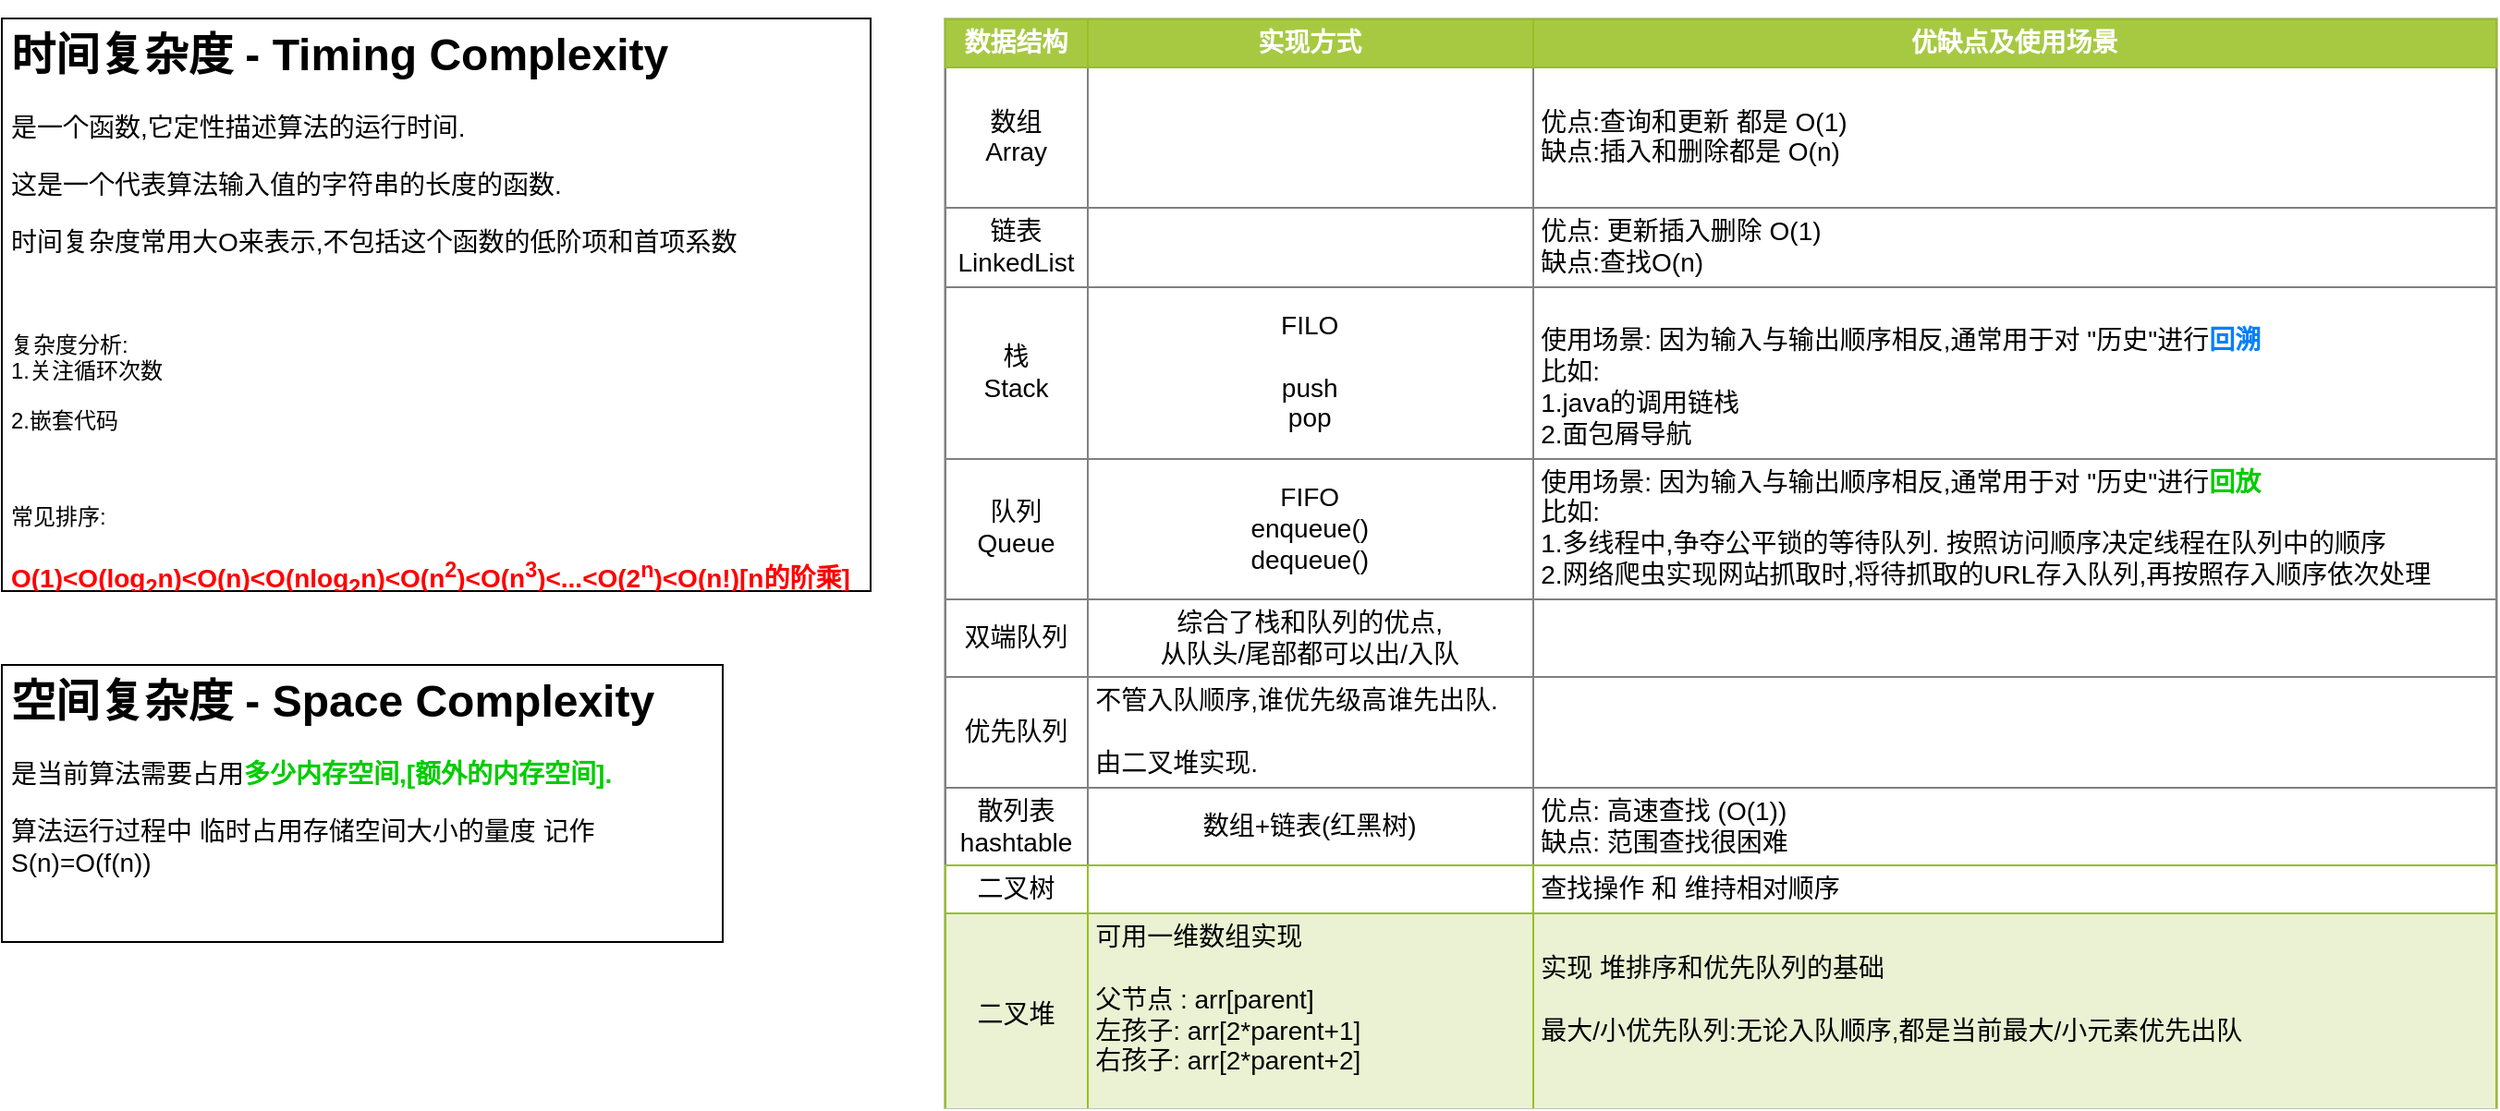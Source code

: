 <mxfile version="13.9.9" type="device" pages="2"><diagram id="wvzswRn2SIz-Foj3fumH" name="核心概念"><mxGraphModel dx="946" dy="680" grid="1" gridSize="10" guides="1" tooltips="1" connect="1" arrows="1" fold="1" page="1" pageScale="1" pageWidth="1920" pageHeight="1200" math="0" shadow="0"><root><mxCell id="0"/><mxCell id="1" parent="0"/><mxCell id="ReKXoPLd3d1DMmAnOU9S-1" value="&lt;h1&gt;时间复杂度 - Timing Complexity&lt;/h1&gt;&lt;p style=&quot;font-size: 14px&quot;&gt;&lt;font style=&quot;font-size: 14px&quot;&gt;是一个函数,它定性描述算法的运行时间.&amp;nbsp;&lt;/font&gt;&lt;/p&gt;&lt;p style=&quot;font-size: 14px&quot;&gt;&lt;font style=&quot;font-size: 14px&quot;&gt;这是一个代表算法输入值的字符串的长度的函数.&amp;nbsp;&lt;/font&gt;&lt;/p&gt;&lt;p style=&quot;font-size: 14px&quot;&gt;&lt;font style=&quot;font-size: 14px&quot;&gt;时间复杂度常用大O来表示,不包括这个函数的低阶项和首项系数&lt;/font&gt;&lt;/p&gt;&lt;p&gt;&lt;br&gt;&lt;/p&gt;&lt;p&gt;复杂度分析:&lt;br class=&quot;Apple-interchange-newline&quot;&gt;1.关注循环次数&lt;/p&gt;&lt;p&gt;2.嵌套代码&lt;/p&gt;&lt;p&gt;&lt;br&gt;&lt;/p&gt;&lt;p&gt;常见排序:&lt;br&gt;&lt;/p&gt;&lt;p style=&quot;font-size: 14px&quot;&gt;&lt;b&gt;&lt;font color=&quot;#ff0000&quot;&gt;O(1)&amp;lt;O(log&lt;sub&gt;2&lt;/sub&gt;n)&amp;lt;O(n)&amp;lt;O(nlog&lt;sub&gt;2&lt;/sub&gt;n)&amp;lt;O(n&lt;sup&gt;2&lt;/sup&gt;)&amp;lt;O(n&lt;sup&gt;3&lt;/sup&gt;)&amp;lt;...&amp;lt;O(2&lt;sup&gt;n&lt;/sup&gt;)&amp;lt;O(n!)[n的阶乘]&lt;/font&gt;&lt;/b&gt;&lt;/p&gt;" style="text;html=1;spacing=5;spacingTop=-20;whiteSpace=wrap;overflow=hidden;rounded=0;fillColor=#ffffff;strokeColor=#000000;" parent="1" vertex="1"><mxGeometry x="10" y="10" width="470" height="310" as="geometry"/></mxCell><mxCell id="ReKXoPLd3d1DMmAnOU9S-4" value="&lt;h1&gt;空间复杂度 - Space Complexity&lt;/h1&gt;&lt;p style=&quot;font-size: 14px&quot;&gt;&lt;font style=&quot;font-size: 14px&quot;&gt;是当前算法需要占用&lt;b&gt;&lt;font color=&quot;#00cc00&quot; style=&quot;font-size: 14px&quot;&gt;多少内存空间,[额外的内存空间].&lt;/font&gt;&lt;/b&gt;&lt;/font&gt;&lt;/p&gt;&lt;p style=&quot;font-size: 14px&quot;&gt;&lt;font style=&quot;font-size: 14px&quot;&gt;算法运行过程中 临时占用存储空间大小的量度 记作 S(n)=O(f(n))&lt;/font&gt;&lt;/p&gt;" style="text;html=1;spacing=5;spacingTop=-20;whiteSpace=wrap;overflow=hidden;rounded=0;fillColor=#ffffff;strokeColor=#000000;" parent="1" vertex="1"><mxGeometry x="10" y="360" width="390" height="150" as="geometry"/></mxCell><mxCell id="kyLtOtEBrufPXqScwkJJ-1" value="&lt;table border=&quot;1&quot; width=&quot;100%&quot; cellpadding=&quot;4&quot; style=&quot;width: 100% ; height: 100% ; border-collapse: collapse ; font-size: 14px&quot;&gt;&lt;tbody&gt;&lt;tr style=&quot;background-color: #a7c942 ; color: #ffffff ; border: 1px solid #98bf21&quot;&gt;&lt;th&gt;&lt;font style=&quot;font-size: 14px&quot;&gt;数据结构&lt;/font&gt;&lt;/th&gt;&lt;th&gt;&lt;font style=&quot;font-size: 14px&quot;&gt;实现方式&lt;/font&gt;&lt;/th&gt;&lt;th&gt;&lt;font style=&quot;font-size: 14px&quot;&gt;优缺点及使用场景&lt;/font&gt;&lt;/th&gt;&lt;/tr&gt;&lt;tr&gt;&lt;td&gt;数组&lt;br&gt;Array&lt;/td&gt;&lt;td&gt;&lt;br&gt;&lt;/td&gt;&lt;td&gt;&lt;br&gt;&lt;div style=&quot;text-align: justify&quot;&gt;&lt;span&gt;优点:查询和更新 都是 O(1)&lt;/span&gt;&lt;/div&gt;&lt;div style=&quot;text-align: justify&quot;&gt;&lt;span&gt;缺点:插入和删除都是 O(n)&lt;/span&gt;&lt;/div&gt;&lt;div style=&quot;text-align: justify&quot;&gt;&lt;br&gt;&lt;/div&gt;&lt;/td&gt;&lt;/tr&gt;&lt;tr&gt;&lt;td&gt;链表&lt;br&gt;LinkedList&lt;/td&gt;&lt;td&gt;&lt;br&gt;&lt;/td&gt;&lt;td&gt;&lt;div style=&quot;text-align: justify&quot;&gt;&lt;span&gt;优点: 更新插入删除 O(1)&lt;/span&gt;&lt;/div&gt;&lt;div style=&quot;text-align: justify&quot;&gt;&lt;span&gt;缺点:查找O(n)&lt;/span&gt;&lt;/div&gt;&lt;/td&gt;&lt;/tr&gt;&lt;tr&gt;&lt;td&gt;栈&lt;br&gt;Stack&lt;/td&gt;&lt;td&gt;FILO&lt;br&gt;&lt;br&gt;push&lt;br&gt;pop&lt;/td&gt;&lt;td&gt;&lt;div style=&quot;text-align: justify&quot;&gt;&lt;span&gt;&lt;br&gt;&lt;/span&gt;&lt;/div&gt;&lt;div style=&quot;text-align: justify&quot;&gt;&lt;span&gt;使用场景: 因为输入与输出顺序相反,通常用于对 &quot;历史&quot;进行&lt;/span&gt;&lt;b&gt;&lt;font color=&quot;#007fff&quot;&gt;回溯&lt;/font&gt;&lt;/b&gt;&lt;/div&gt;&lt;div style=&quot;text-align: justify&quot;&gt;&lt;span&gt;比如:&amp;nbsp;&lt;/span&gt;&lt;br&gt;&lt;/div&gt;&lt;div style=&quot;text-align: justify&quot;&gt;&lt;span&gt;1.java的调用链栈&amp;nbsp; &amp;nbsp;&lt;/span&gt;&lt;/div&gt;&lt;div style=&quot;text-align: justify&quot;&gt;&lt;span&gt;2.面包屑导航&amp;nbsp;&lt;/span&gt;&lt;/div&gt;&lt;/td&gt;&lt;/tr&gt;&lt;tr&gt;&lt;td&gt;队列&lt;br&gt;Queue&lt;/td&gt;&lt;td&gt;FIFO&lt;br&gt;enqueue()&lt;br&gt;dequeue()&lt;/td&gt;&lt;td&gt;&lt;div style=&quot;text-align: justify&quot;&gt;&lt;span&gt;使用场景: 因为输入与输出顺序相反,通常用于对 &quot;历史&quot;进行&lt;/span&gt;&lt;b&gt;&lt;font color=&quot;#00cc00&quot;&gt;回放&lt;/font&gt;&lt;/b&gt;&lt;/div&gt;&lt;div style=&quot;text-align: justify&quot;&gt;&lt;span&gt;比如:&amp;nbsp;&amp;nbsp;&lt;/span&gt;&lt;br&gt;&lt;/div&gt;&lt;div style=&quot;text-align: justify&quot;&gt;&lt;span&gt;1.多线程中,争夺公平锁的等待队列. 按照访问顺序决定线程在队列中的顺序&amp;nbsp;&amp;nbsp;&lt;/span&gt;&lt;/div&gt;&lt;div style=&quot;text-align: justify&quot;&gt;&lt;span&gt;2.网络爬虫实现网站抓取时,将待抓取的URL存入队列,再按照存入顺序依次处理&lt;/span&gt;&lt;/div&gt;&lt;/td&gt;&lt;/tr&gt;&lt;tr&gt;&lt;td&gt;双端队列&lt;/td&gt;&lt;td&gt;综合了栈和队列的优点,&lt;br&gt;从队头/尾部都可以出/入队&lt;/td&gt;&lt;td&gt;&lt;br&gt;&lt;/td&gt;&lt;/tr&gt;&lt;tr&gt;&lt;td&gt;优先队列&lt;/td&gt;&lt;td&gt;&lt;div style=&quot;text-align: left&quot;&gt;&lt;span&gt;不管入队顺序,谁优先级高谁先出队.&lt;/span&gt;&lt;/div&gt;&lt;div style=&quot;text-align: left&quot;&gt;&lt;br&gt;&lt;/div&gt;&lt;div style=&quot;text-align: left&quot;&gt;&lt;span&gt;由二叉堆实现.&lt;/span&gt;&lt;/div&gt;&lt;/td&gt;&lt;td&gt;&lt;br&gt;&lt;/td&gt;&lt;/tr&gt;&lt;tr&gt;&lt;td&gt;散列表&lt;br&gt;hashtable&lt;/td&gt;&lt;td&gt;数组+链表(红黑树)&lt;/td&gt;&lt;td&gt;&lt;div style=&quot;text-align: justify&quot;&gt;&lt;span&gt;优点: 高速查找 (O(1))&lt;/span&gt;&lt;/div&gt;&lt;div style=&quot;text-align: justify&quot;&gt;&lt;span&gt;缺点: 范围查找很困难&lt;/span&gt;&lt;/div&gt;&lt;/td&gt;&lt;/tr&gt;&lt;tr style=&quot;border: 1px solid #98bf21&quot;&gt;&lt;td&gt;二叉树&lt;/td&gt;&lt;td&gt;&lt;br&gt;&lt;/td&gt;&lt;td style=&quot;text-align: justify&quot;&gt;查找操作 和 维持相对顺序&lt;/td&gt;&lt;/tr&gt;&lt;tr style=&quot;background-color: #eaf2d3 ; border: 1px solid #98bf21&quot;&gt;&lt;td&gt;&lt;font style=&quot;font-size: 14px&quot;&gt;二叉堆&lt;/font&gt;&lt;/td&gt;&lt;td&gt;&lt;div style=&quot;text-align: justify&quot;&gt;可用一维数组实现&lt;/div&gt;&lt;div style=&quot;text-align: justify&quot;&gt;&lt;br&gt;&lt;/div&gt;&lt;div style=&quot;text-align: justify&quot;&gt;父节点 : arr[parent]&lt;/div&gt;&lt;div style=&quot;text-align: justify&quot;&gt;左孩子: arr[2*parent+1]&lt;/div&gt;&lt;div style=&quot;text-align: justify&quot;&gt;右孩子: arr[2*parent+2]&lt;/div&gt;&lt;div style=&quot;text-align: left&quot;&gt;&lt;br&gt;&lt;/div&gt;&lt;/td&gt;&lt;td&gt;&lt;div style=&quot;text-align: justify&quot;&gt;实现 堆排序和优先队列的基础&lt;/div&gt;&lt;div style=&quot;text-align: justify&quot;&gt;&lt;br&gt;&lt;/div&gt;&lt;div style=&quot;text-align: justify&quot;&gt;最大/小优先队列:无论入队顺序,都是当前最大/小元素优先出队&lt;/div&gt;&lt;div style=&quot;text-align: justify&quot;&gt;&lt;br&gt;&lt;/div&gt;&lt;/td&gt;&lt;/tr&gt;&lt;/tbody&gt;&lt;/table&gt;" style="text;html=1;strokeColor=#c0c0c0;fillColor=#ffffff;overflow=fill;rounded=0;align=center;" vertex="1" parent="1"><mxGeometry x="520" y="10" width="840" height="590" as="geometry"/></mxCell></root></mxGraphModel></diagram><diagram id="YQgZ_kU5oGoDiJt4a5Kv" name="排序"><mxGraphModel dx="946" dy="680" grid="1" gridSize="10" guides="1" tooltips="1" connect="1" arrows="1" fold="1" page="1" pageScale="1" pageWidth="1920" pageHeight="1200" math="0" shadow="0"><root><mxCell id="gDoawnGZr6NY-v6h4OCK-0"/><mxCell id="gDoawnGZr6NY-v6h4OCK-1" parent="gDoawnGZr6NY-v6h4OCK-0"/><mxCell id="gDoawnGZr6NY-v6h4OCK-2" value="" style="shape=table;html=1;whiteSpace=wrap;startSize=0;container=1;collapsible=0;childLayout=tableLayout;strokeColor=#000000;fillColor=#ffffff;" parent="gDoawnGZr6NY-v6h4OCK-1" vertex="1"><mxGeometry x="10" y="70" width="859" height="775" as="geometry"/></mxCell><mxCell id="gDoawnGZr6NY-v6h4OCK-39" style="shape=partialRectangle;html=1;whiteSpace=wrap;collapsible=0;dropTarget=0;pointerEvents=0;fillColor=none;top=0;left=0;bottom=0;right=0;points=[[0,0.5],[1,0.5]];portConstraint=eastwest;" parent="gDoawnGZr6NY-v6h4OCK-2" vertex="1"><mxGeometry width="859" height="78" as="geometry"/></mxCell><mxCell id="gDoawnGZr6NY-v6h4OCK-40" value="名称" style="shape=partialRectangle;html=1;whiteSpace=wrap;connectable=0;fillColor=none;top=0;left=0;bottom=0;right=0;overflow=hidden;" parent="gDoawnGZr6NY-v6h4OCK-39" vertex="1"><mxGeometry width="143" height="78" as="geometry"/></mxCell><mxCell id="gDoawnGZr6NY-v6h4OCK-41" value="稳定性" style="shape=partialRectangle;html=1;whiteSpace=wrap;connectable=0;fillColor=none;top=0;left=0;bottom=0;right=0;overflow=hidden;" parent="gDoawnGZr6NY-v6h4OCK-39" vertex="1"><mxGeometry x="143" width="144" height="78" as="geometry"/></mxCell><mxCell id="gDoawnGZr6NY-v6h4OCK-42" value="最好" style="shape=partialRectangle;html=1;whiteSpace=wrap;connectable=0;fillColor=none;top=0;left=0;bottom=0;right=0;overflow=hidden;" parent="gDoawnGZr6NY-v6h4OCK-39" vertex="1"><mxGeometry x="287" width="143" height="78" as="geometry"/></mxCell><mxCell id="gDoawnGZr6NY-v6h4OCK-52" value="最坏" style="shape=partialRectangle;html=1;whiteSpace=wrap;connectable=0;fillColor=none;top=0;left=0;bottom=0;right=0;overflow=hidden;" parent="gDoawnGZr6NY-v6h4OCK-39" vertex="1"><mxGeometry x="430" width="143" height="78" as="geometry"/></mxCell><mxCell id="gDoawnGZr6NY-v6h4OCK-43" value="平均" style="shape=partialRectangle;html=1;whiteSpace=wrap;connectable=0;fillColor=none;top=0;left=0;bottom=0;right=0;overflow=hidden;" parent="gDoawnGZr6NY-v6h4OCK-39" vertex="1"><mxGeometry x="573" width="143" height="78" as="geometry"/></mxCell><mxCell id="gDoawnGZr6NY-v6h4OCK-61" value="原地排序" style="shape=partialRectangle;html=1;whiteSpace=wrap;connectable=0;fillColor=none;top=0;left=0;bottom=0;right=0;overflow=hidden;" parent="gDoawnGZr6NY-v6h4OCK-39" vertex="1"><mxGeometry x="716" width="143" height="78" as="geometry"/></mxCell><mxCell id="gDoawnGZr6NY-v6h4OCK-3" value="" style="shape=partialRectangle;html=1;whiteSpace=wrap;collapsible=0;dropTarget=0;pointerEvents=0;fillColor=none;top=0;left=0;bottom=0;right=0;points=[[0,0.5],[1,0.5]];portConstraint=eastwest;" parent="gDoawnGZr6NY-v6h4OCK-2" vertex="1"><mxGeometry y="78" width="859" height="78" as="geometry"/></mxCell><mxCell id="gDoawnGZr6NY-v6h4OCK-4" value="冒泡" style="shape=partialRectangle;html=1;whiteSpace=wrap;connectable=0;fillColor=none;top=0;left=0;bottom=0;right=0;overflow=hidden;" parent="gDoawnGZr6NY-v6h4OCK-3" vertex="1"><mxGeometry width="143" height="78" as="geometry"/></mxCell><mxCell id="gDoawnGZr6NY-v6h4OCK-5" value="Y" style="shape=partialRectangle;html=1;whiteSpace=wrap;connectable=0;fillColor=none;top=0;left=0;bottom=0;right=0;overflow=hidden;" parent="gDoawnGZr6NY-v6h4OCK-3" vertex="1"><mxGeometry x="143" width="144" height="78" as="geometry"/></mxCell><mxCell id="gDoawnGZr6NY-v6h4OCK-6" value="O(n)" style="shape=partialRectangle;html=1;whiteSpace=wrap;connectable=0;fillColor=none;top=0;left=0;bottom=0;right=0;overflow=hidden;" parent="gDoawnGZr6NY-v6h4OCK-3" vertex="1"><mxGeometry x="287" width="143" height="78" as="geometry"/></mxCell><mxCell id="gDoawnGZr6NY-v6h4OCK-53" value="O(n&lt;sup&gt;2&lt;/sup&gt;)" style="shape=partialRectangle;html=1;whiteSpace=wrap;connectable=0;fillColor=none;top=0;left=0;bottom=0;right=0;overflow=hidden;" parent="gDoawnGZr6NY-v6h4OCK-3" vertex="1"><mxGeometry x="430" width="143" height="78" as="geometry"/></mxCell><mxCell id="gDoawnGZr6NY-v6h4OCK-44" value="&lt;span&gt;O(n&lt;/span&gt;&lt;sup&gt;2&lt;/sup&gt;&lt;span&gt;)&lt;/span&gt;" style="shape=partialRectangle;html=1;whiteSpace=wrap;connectable=0;fillColor=none;top=0;left=0;bottom=0;right=0;overflow=hidden;" parent="gDoawnGZr6NY-v6h4OCK-3" vertex="1"><mxGeometry x="573" width="143" height="78" as="geometry"/></mxCell><mxCell id="gDoawnGZr6NY-v6h4OCK-62" value="Y" style="shape=partialRectangle;html=1;whiteSpace=wrap;connectable=0;fillColor=none;top=0;left=0;bottom=0;right=0;overflow=hidden;" parent="gDoawnGZr6NY-v6h4OCK-3" vertex="1"><mxGeometry x="716" width="143" height="78" as="geometry"/></mxCell><mxCell id="gDoawnGZr6NY-v6h4OCK-31" style="shape=partialRectangle;html=1;whiteSpace=wrap;collapsible=0;dropTarget=0;pointerEvents=0;fillColor=none;top=0;left=0;bottom=0;right=0;points=[[0,0.5],[1,0.5]];portConstraint=eastwest;" parent="gDoawnGZr6NY-v6h4OCK-2" vertex="1"><mxGeometry y="156" width="859" height="77" as="geometry"/></mxCell><mxCell id="gDoawnGZr6NY-v6h4OCK-32" value="插入" style="shape=partialRectangle;html=1;whiteSpace=wrap;connectable=0;fillColor=none;top=0;left=0;bottom=0;right=0;overflow=hidden;" parent="gDoawnGZr6NY-v6h4OCK-31" vertex="1"><mxGeometry width="143" height="77" as="geometry"/></mxCell><mxCell id="gDoawnGZr6NY-v6h4OCK-33" value="Y" style="shape=partialRectangle;html=1;whiteSpace=wrap;connectable=0;fillColor=none;top=0;left=0;bottom=0;right=0;overflow=hidden;" parent="gDoawnGZr6NY-v6h4OCK-31" vertex="1"><mxGeometry x="143" width="144" height="77" as="geometry"/></mxCell><mxCell id="gDoawnGZr6NY-v6h4OCK-34" value="&lt;span&gt;O(n)&lt;/span&gt;" style="shape=partialRectangle;html=1;whiteSpace=wrap;connectable=0;fillColor=none;top=0;left=0;bottom=0;right=0;overflow=hidden;" parent="gDoawnGZr6NY-v6h4OCK-31" vertex="1"><mxGeometry x="287" width="143" height="77" as="geometry"/></mxCell><mxCell id="gDoawnGZr6NY-v6h4OCK-54" value="&lt;span&gt;O(n&lt;/span&gt;&lt;sup&gt;2&lt;/sup&gt;&lt;span&gt;)&lt;/span&gt;" style="shape=partialRectangle;html=1;whiteSpace=wrap;connectable=0;fillColor=none;top=0;left=0;bottom=0;right=0;overflow=hidden;" parent="gDoawnGZr6NY-v6h4OCK-31" vertex="1"><mxGeometry x="430" width="143" height="77" as="geometry"/></mxCell><mxCell id="gDoawnGZr6NY-v6h4OCK-45" value="&lt;span&gt;O(n&lt;/span&gt;&lt;sup&gt;2&lt;/sup&gt;&lt;span&gt;)&lt;/span&gt;" style="shape=partialRectangle;html=1;whiteSpace=wrap;connectable=0;fillColor=none;top=0;left=0;bottom=0;right=0;overflow=hidden;" parent="gDoawnGZr6NY-v6h4OCK-31" vertex="1"><mxGeometry x="573" width="143" height="77" as="geometry"/></mxCell><mxCell id="gDoawnGZr6NY-v6h4OCK-63" value="Y" style="shape=partialRectangle;html=1;whiteSpace=wrap;connectable=0;fillColor=none;top=0;left=0;bottom=0;right=0;overflow=hidden;" parent="gDoawnGZr6NY-v6h4OCK-31" vertex="1"><mxGeometry x="716" width="143" height="77" as="geometry"/></mxCell><mxCell id="gDoawnGZr6NY-v6h4OCK-27" style="shape=partialRectangle;html=1;whiteSpace=wrap;collapsible=0;dropTarget=0;pointerEvents=0;fillColor=none;top=0;left=0;bottom=0;right=0;points=[[0,0.5],[1,0.5]];portConstraint=eastwest;" parent="gDoawnGZr6NY-v6h4OCK-2" vertex="1"><mxGeometry y="233" width="859" height="78" as="geometry"/></mxCell><mxCell id="gDoawnGZr6NY-v6h4OCK-28" value="选择" style="shape=partialRectangle;html=1;whiteSpace=wrap;connectable=0;fillColor=none;top=0;left=0;bottom=0;right=0;overflow=hidden;" parent="gDoawnGZr6NY-v6h4OCK-27" vertex="1"><mxGeometry width="143" height="78" as="geometry"/></mxCell><mxCell id="gDoawnGZr6NY-v6h4OCK-29" value="N" style="shape=partialRectangle;html=1;whiteSpace=wrap;connectable=0;fillColor=none;top=0;left=0;bottom=0;right=0;overflow=hidden;" parent="gDoawnGZr6NY-v6h4OCK-27" vertex="1"><mxGeometry x="143" width="144" height="78" as="geometry"/></mxCell><mxCell id="gDoawnGZr6NY-v6h4OCK-30" value="&lt;span&gt;O(n)&lt;/span&gt;" style="shape=partialRectangle;html=1;whiteSpace=wrap;connectable=0;fillColor=none;top=0;left=0;bottom=0;right=0;overflow=hidden;" parent="gDoawnGZr6NY-v6h4OCK-27" vertex="1"><mxGeometry x="287" width="143" height="78" as="geometry"/></mxCell><mxCell id="gDoawnGZr6NY-v6h4OCK-55" value="&lt;span&gt;O(n&lt;/span&gt;&lt;sup&gt;2&lt;/sup&gt;&lt;span&gt;)&lt;/span&gt;" style="shape=partialRectangle;html=1;whiteSpace=wrap;connectable=0;fillColor=none;top=0;left=0;bottom=0;right=0;overflow=hidden;" parent="gDoawnGZr6NY-v6h4OCK-27" vertex="1"><mxGeometry x="430" width="143" height="78" as="geometry"/></mxCell><mxCell id="gDoawnGZr6NY-v6h4OCK-46" value="&lt;span&gt;O(n&lt;/span&gt;&lt;sup&gt;2&lt;/sup&gt;&lt;span&gt;)&lt;/span&gt;" style="shape=partialRectangle;html=1;whiteSpace=wrap;connectable=0;fillColor=none;top=0;left=0;bottom=0;right=0;overflow=hidden;" parent="gDoawnGZr6NY-v6h4OCK-27" vertex="1"><mxGeometry x="573" width="143" height="78" as="geometry"/></mxCell><mxCell id="gDoawnGZr6NY-v6h4OCK-64" value="Y" style="shape=partialRectangle;html=1;whiteSpace=wrap;connectable=0;fillColor=none;top=0;left=0;bottom=0;right=0;overflow=hidden;" parent="gDoawnGZr6NY-v6h4OCK-27" vertex="1"><mxGeometry x="716" width="143" height="78" as="geometry"/></mxCell><mxCell id="gDoawnGZr6NY-v6h4OCK-23" style="shape=partialRectangle;html=1;whiteSpace=wrap;collapsible=0;dropTarget=0;pointerEvents=0;fillColor=none;top=0;left=0;bottom=0;right=0;points=[[0,0.5],[1,0.5]];portConstraint=eastwest;" parent="gDoawnGZr6NY-v6h4OCK-2" vertex="1"><mxGeometry y="311" width="859" height="77" as="geometry"/></mxCell><mxCell id="gDoawnGZr6NY-v6h4OCK-24" value="归并" style="shape=partialRectangle;html=1;whiteSpace=wrap;connectable=0;top=0;left=0;bottom=0;right=0;overflow=hidden;fillColor=none;" parent="gDoawnGZr6NY-v6h4OCK-23" vertex="1"><mxGeometry width="143" height="77" as="geometry"/></mxCell><mxCell id="gDoawnGZr6NY-v6h4OCK-25" value="Y" style="shape=partialRectangle;html=1;whiteSpace=wrap;connectable=0;fillColor=none;top=0;left=0;bottom=0;right=0;overflow=hidden;" parent="gDoawnGZr6NY-v6h4OCK-23" vertex="1"><mxGeometry x="143" width="144" height="77" as="geometry"/></mxCell><mxCell id="gDoawnGZr6NY-v6h4OCK-26" value="&lt;span&gt;O(nlogn)&lt;/span&gt;" style="shape=partialRectangle;html=1;whiteSpace=wrap;connectable=0;fillColor=none;top=0;left=0;bottom=0;right=0;overflow=hidden;" parent="gDoawnGZr6NY-v6h4OCK-23" vertex="1"><mxGeometry x="287" width="143" height="77" as="geometry"/></mxCell><mxCell id="gDoawnGZr6NY-v6h4OCK-56" value="&lt;span&gt;O(nlogn)&lt;/span&gt;" style="shape=partialRectangle;html=1;whiteSpace=wrap;connectable=0;fillColor=none;top=0;left=0;bottom=0;right=0;overflow=hidden;" parent="gDoawnGZr6NY-v6h4OCK-23" vertex="1"><mxGeometry x="430" width="143" height="77" as="geometry"/></mxCell><mxCell id="gDoawnGZr6NY-v6h4OCK-47" value="&lt;span&gt;O(nlogn)&lt;/span&gt;" style="shape=partialRectangle;html=1;whiteSpace=wrap;connectable=0;fillColor=none;top=0;left=0;bottom=0;right=0;overflow=hidden;" parent="gDoawnGZr6NY-v6h4OCK-23" vertex="1"><mxGeometry x="573" width="143" height="77" as="geometry"/></mxCell><mxCell id="gDoawnGZr6NY-v6h4OCK-65" value="N" style="shape=partialRectangle;html=1;whiteSpace=wrap;connectable=0;fillColor=none;top=0;left=0;bottom=0;right=0;overflow=hidden;" parent="gDoawnGZr6NY-v6h4OCK-23" vertex="1"><mxGeometry x="716" width="143" height="77" as="geometry"/></mxCell><mxCell id="gDoawnGZr6NY-v6h4OCK-19" style="shape=partialRectangle;html=1;whiteSpace=wrap;collapsible=0;dropTarget=0;pointerEvents=0;fillColor=none;top=0;left=0;bottom=0;right=0;points=[[0,0.5],[1,0.5]];portConstraint=eastwest;" parent="gDoawnGZr6NY-v6h4OCK-2" vertex="1"><mxGeometry y="388" width="859" height="78" as="geometry"/></mxCell><mxCell id="gDoawnGZr6NY-v6h4OCK-20" value="快速" style="shape=partialRectangle;html=1;whiteSpace=wrap;connectable=0;top=0;left=0;bottom=0;right=0;overflow=hidden;fillColor=none;" parent="gDoawnGZr6NY-v6h4OCK-19" vertex="1"><mxGeometry width="143" height="78" as="geometry"/></mxCell><mxCell id="gDoawnGZr6NY-v6h4OCK-21" value="N" style="shape=partialRectangle;html=1;whiteSpace=wrap;connectable=0;fillColor=none;top=0;left=0;bottom=0;right=0;overflow=hidden;" parent="gDoawnGZr6NY-v6h4OCK-19" vertex="1"><mxGeometry x="143" width="144" height="78" as="geometry"/></mxCell><mxCell id="gDoawnGZr6NY-v6h4OCK-22" value="O(nlogn)" style="shape=partialRectangle;html=1;whiteSpace=wrap;connectable=0;fillColor=none;top=0;left=0;bottom=0;right=0;overflow=hidden;" parent="gDoawnGZr6NY-v6h4OCK-19" vertex="1"><mxGeometry x="287" width="143" height="78" as="geometry"/></mxCell><mxCell id="gDoawnGZr6NY-v6h4OCK-57" value="&lt;span&gt;O(n&lt;/span&gt;&lt;sup&gt;2&lt;/sup&gt;&lt;span&gt;)&lt;/span&gt;" style="shape=partialRectangle;html=1;whiteSpace=wrap;connectable=0;fillColor=none;top=0;left=0;bottom=0;right=0;overflow=hidden;" parent="gDoawnGZr6NY-v6h4OCK-19" vertex="1"><mxGeometry x="430" width="143" height="78" as="geometry"/></mxCell><mxCell id="gDoawnGZr6NY-v6h4OCK-48" value="&lt;span&gt;O(nlogn)&lt;/span&gt;" style="shape=partialRectangle;html=1;whiteSpace=wrap;connectable=0;fillColor=none;top=0;left=0;bottom=0;right=0;overflow=hidden;" parent="gDoawnGZr6NY-v6h4OCK-19" vertex="1"><mxGeometry x="573" width="143" height="78" as="geometry"/></mxCell><mxCell id="gDoawnGZr6NY-v6h4OCK-66" value="Y" style="shape=partialRectangle;html=1;whiteSpace=wrap;connectable=0;fillColor=none;top=0;left=0;bottom=0;right=0;overflow=hidden;" parent="gDoawnGZr6NY-v6h4OCK-19" vertex="1"><mxGeometry x="716" width="143" height="78" as="geometry"/></mxCell><mxCell id="gDoawnGZr6NY-v6h4OCK-15" style="shape=partialRectangle;html=1;whiteSpace=wrap;collapsible=0;dropTarget=0;pointerEvents=0;fillColor=none;top=0;left=0;bottom=0;right=0;points=[[0,0.5],[1,0.5]];portConstraint=eastwest;" parent="gDoawnGZr6NY-v6h4OCK-2" vertex="1"><mxGeometry y="466" width="859" height="77" as="geometry"/></mxCell><mxCell id="gDoawnGZr6NY-v6h4OCK-16" value="计数排序" style="shape=partialRectangle;html=1;whiteSpace=wrap;connectable=0;fillColor=none;top=0;left=0;bottom=0;right=0;overflow=hidden;" parent="gDoawnGZr6NY-v6h4OCK-15" vertex="1"><mxGeometry width="143" height="77" as="geometry"/></mxCell><mxCell id="gDoawnGZr6NY-v6h4OCK-17" value="Y" style="shape=partialRectangle;html=1;whiteSpace=wrap;connectable=0;fillColor=none;top=0;left=0;bottom=0;right=0;overflow=hidden;" parent="gDoawnGZr6NY-v6h4OCK-15" vertex="1"><mxGeometry x="143" width="144" height="77" as="geometry"/></mxCell><mxCell id="gDoawnGZr6NY-v6h4OCK-18" value="O(n+k)" style="shape=partialRectangle;html=1;whiteSpace=wrap;connectable=0;fillColor=none;top=0;left=0;bottom=0;right=0;overflow=hidden;" parent="gDoawnGZr6NY-v6h4OCK-15" vertex="1"><mxGeometry x="287" width="143" height="77" as="geometry"/></mxCell><mxCell id="gDoawnGZr6NY-v6h4OCK-58" value="&lt;span&gt;O(n+k)&lt;/span&gt;" style="shape=partialRectangle;html=1;whiteSpace=wrap;connectable=0;fillColor=none;top=0;left=0;bottom=0;right=0;overflow=hidden;" parent="gDoawnGZr6NY-v6h4OCK-15" vertex="1"><mxGeometry x="430" width="143" height="77" as="geometry"/></mxCell><mxCell id="gDoawnGZr6NY-v6h4OCK-49" value="&lt;span&gt;O(n+k)&lt;/span&gt;" style="shape=partialRectangle;html=1;whiteSpace=wrap;connectable=0;fillColor=none;top=0;left=0;bottom=0;right=0;overflow=hidden;" parent="gDoawnGZr6NY-v6h4OCK-15" vertex="1"><mxGeometry x="573" width="143" height="77" as="geometry"/></mxCell><mxCell id="gDoawnGZr6NY-v6h4OCK-67" value="N" style="shape=partialRectangle;html=1;whiteSpace=wrap;connectable=0;fillColor=none;top=0;left=0;bottom=0;right=0;overflow=hidden;" parent="gDoawnGZr6NY-v6h4OCK-15" vertex="1"><mxGeometry x="716" width="143" height="77" as="geometry"/></mxCell><mxCell id="gDoawnGZr6NY-v6h4OCK-80" style="shape=partialRectangle;html=1;whiteSpace=wrap;collapsible=0;dropTarget=0;pointerEvents=0;fillColor=none;top=0;left=0;bottom=0;right=0;points=[[0,0.5],[1,0.5]];portConstraint=eastwest;" parent="gDoawnGZr6NY-v6h4OCK-2" vertex="1"><mxGeometry y="543" width="859" height="77" as="geometry"/></mxCell><mxCell id="gDoawnGZr6NY-v6h4OCK-81" value="&lt;span&gt;桶排序&lt;/span&gt;" style="shape=partialRectangle;html=1;whiteSpace=wrap;connectable=0;fillColor=none;top=0;left=0;bottom=0;right=0;overflow=hidden;" parent="gDoawnGZr6NY-v6h4OCK-80" vertex="1"><mxGeometry width="143" height="77" as="geometry"/></mxCell><mxCell id="gDoawnGZr6NY-v6h4OCK-82" value="Y" style="shape=partialRectangle;html=1;whiteSpace=wrap;connectable=0;fillColor=none;top=0;left=0;bottom=0;right=0;overflow=hidden;" parent="gDoawnGZr6NY-v6h4OCK-80" vertex="1"><mxGeometry x="143" width="144" height="77" as="geometry"/></mxCell><mxCell id="gDoawnGZr6NY-v6h4OCK-83" value="&lt;span&gt;O(n+k)&lt;/span&gt;" style="shape=partialRectangle;html=1;whiteSpace=wrap;connectable=0;fillColor=none;top=0;left=0;bottom=0;right=0;overflow=hidden;" parent="gDoawnGZr6NY-v6h4OCK-80" vertex="1"><mxGeometry x="287" width="143" height="77" as="geometry"/></mxCell><mxCell id="gDoawnGZr6NY-v6h4OCK-84" value="O(n&lt;sup&gt;2&lt;/sup&gt;)" style="shape=partialRectangle;html=1;whiteSpace=wrap;connectable=0;fillColor=none;top=0;left=0;bottom=0;right=0;overflow=hidden;" parent="gDoawnGZr6NY-v6h4OCK-80" vertex="1"><mxGeometry x="430" width="143" height="77" as="geometry"/></mxCell><mxCell id="gDoawnGZr6NY-v6h4OCK-85" value="&lt;span&gt;O(n+k)&lt;/span&gt;" style="shape=partialRectangle;html=1;whiteSpace=wrap;connectable=0;fillColor=none;top=0;left=0;bottom=0;right=0;overflow=hidden;" parent="gDoawnGZr6NY-v6h4OCK-80" vertex="1"><mxGeometry x="573" width="143" height="77" as="geometry"/></mxCell><mxCell id="gDoawnGZr6NY-v6h4OCK-86" value="N" style="shape=partialRectangle;html=1;whiteSpace=wrap;connectable=0;fillColor=none;top=0;left=0;bottom=0;right=0;overflow=hidden;" parent="gDoawnGZr6NY-v6h4OCK-80" vertex="1"><mxGeometry x="716" width="143" height="77" as="geometry"/></mxCell><mxCell id="gDoawnGZr6NY-v6h4OCK-11" value="" style="shape=partialRectangle;html=1;whiteSpace=wrap;collapsible=0;dropTarget=0;pointerEvents=0;fillColor=none;top=0;left=0;bottom=0;right=0;points=[[0,0.5],[1,0.5]];portConstraint=eastwest;" parent="gDoawnGZr6NY-v6h4OCK-2" vertex="1"><mxGeometry y="620" width="859" height="78" as="geometry"/></mxCell><mxCell id="gDoawnGZr6NY-v6h4OCK-12" value="基数排序" style="shape=partialRectangle;html=1;whiteSpace=wrap;connectable=0;fillColor=none;top=0;left=0;bottom=0;right=0;overflow=hidden;" parent="gDoawnGZr6NY-v6h4OCK-11" vertex="1"><mxGeometry width="143" height="78" as="geometry"/></mxCell><mxCell id="gDoawnGZr6NY-v6h4OCK-13" value="N" style="shape=partialRectangle;html=1;whiteSpace=wrap;connectable=0;fillColor=none;top=0;left=0;bottom=0;right=0;overflow=hidden;" parent="gDoawnGZr6NY-v6h4OCK-11" vertex="1"><mxGeometry x="143" width="144" height="78" as="geometry"/></mxCell><mxCell id="gDoawnGZr6NY-v6h4OCK-14" value="&lt;span&gt;O(n*k)&lt;/span&gt;" style="shape=partialRectangle;html=1;whiteSpace=wrap;connectable=0;fillColor=none;top=0;left=0;bottom=0;right=0;overflow=hidden;" parent="gDoawnGZr6NY-v6h4OCK-11" vertex="1"><mxGeometry x="287" width="143" height="78" as="geometry"/></mxCell><mxCell id="gDoawnGZr6NY-v6h4OCK-59" value="&lt;span&gt;O(n*k)&lt;/span&gt;" style="shape=partialRectangle;html=1;whiteSpace=wrap;connectable=0;fillColor=none;top=0;left=0;bottom=0;right=0;overflow=hidden;" parent="gDoawnGZr6NY-v6h4OCK-11" vertex="1"><mxGeometry x="430" width="143" height="78" as="geometry"/></mxCell><mxCell id="gDoawnGZr6NY-v6h4OCK-50" value="&lt;span&gt;O(n*k)&lt;/span&gt;" style="shape=partialRectangle;html=1;whiteSpace=wrap;connectable=0;fillColor=none;top=0;left=0;bottom=0;right=0;overflow=hidden;" parent="gDoawnGZr6NY-v6h4OCK-11" vertex="1"><mxGeometry x="573" width="143" height="78" as="geometry"/></mxCell><mxCell id="gDoawnGZr6NY-v6h4OCK-68" value="N" style="shape=partialRectangle;html=1;whiteSpace=wrap;connectable=0;fillColor=none;top=0;left=0;bottom=0;right=0;overflow=hidden;" parent="gDoawnGZr6NY-v6h4OCK-11" vertex="1"><mxGeometry x="716" width="143" height="78" as="geometry"/></mxCell><mxCell id="gDoawnGZr6NY-v6h4OCK-35" style="shape=partialRectangle;html=1;whiteSpace=wrap;collapsible=0;dropTarget=0;pointerEvents=0;fillColor=none;top=0;left=0;bottom=0;right=0;points=[[0,0.5],[1,0.5]];portConstraint=eastwest;" parent="gDoawnGZr6NY-v6h4OCK-2" vertex="1"><mxGeometry y="698" width="859" height="77" as="geometry"/></mxCell><mxCell id="gDoawnGZr6NY-v6h4OCK-36" value="堆排" style="shape=partialRectangle;html=1;whiteSpace=wrap;connectable=0;fillColor=none;top=0;left=0;bottom=0;right=0;overflow=hidden;" parent="gDoawnGZr6NY-v6h4OCK-35" vertex="1"><mxGeometry width="143" height="77" as="geometry"/></mxCell><mxCell id="gDoawnGZr6NY-v6h4OCK-37" style="shape=partialRectangle;html=1;whiteSpace=wrap;connectable=0;fillColor=none;top=0;left=0;bottom=0;right=0;overflow=hidden;" parent="gDoawnGZr6NY-v6h4OCK-35" vertex="1"><mxGeometry x="143" width="144" height="77" as="geometry"/></mxCell><mxCell id="gDoawnGZr6NY-v6h4OCK-38" style="shape=partialRectangle;html=1;whiteSpace=wrap;connectable=0;fillColor=none;top=0;left=0;bottom=0;right=0;overflow=hidden;" parent="gDoawnGZr6NY-v6h4OCK-35" vertex="1"><mxGeometry x="287" width="143" height="77" as="geometry"/></mxCell><mxCell id="gDoawnGZr6NY-v6h4OCK-60" style="shape=partialRectangle;html=1;whiteSpace=wrap;connectable=0;fillColor=none;top=0;left=0;bottom=0;right=0;overflow=hidden;" parent="gDoawnGZr6NY-v6h4OCK-35" vertex="1"><mxGeometry x="430" width="143" height="77" as="geometry"/></mxCell><mxCell id="gDoawnGZr6NY-v6h4OCK-51" style="shape=partialRectangle;html=1;whiteSpace=wrap;connectable=0;fillColor=none;top=0;left=0;bottom=0;right=0;overflow=hidden;" parent="gDoawnGZr6NY-v6h4OCK-35" vertex="1"><mxGeometry x="573" width="143" height="77" as="geometry"/></mxCell><mxCell id="gDoawnGZr6NY-v6h4OCK-69" style="shape=partialRectangle;html=1;whiteSpace=wrap;connectable=0;fillColor=none;top=0;left=0;bottom=0;right=0;overflow=hidden;" parent="gDoawnGZr6NY-v6h4OCK-35" vertex="1"><mxGeometry x="716" width="143" height="77" as="geometry"/></mxCell><mxCell id="gDoawnGZr6NY-v6h4OCK-78" value="" style="verticalLabelPosition=bottom;verticalAlign=top;html=1;shape=mxgraph.basic.star;strokeColor=#d79b00;fillColor=#ffcd28;gradientColor=#ffa500;" parent="gDoawnGZr6NY-v6h4OCK-1" vertex="1"><mxGeometry x="12" y="383" width="30" height="30" as="geometry"/></mxCell><mxCell id="gDoawnGZr6NY-v6h4OCK-79" value="" style="verticalLabelPosition=bottom;verticalAlign=top;html=1;shape=mxgraph.basic.star;strokeColor=#d79b00;fillColor=#ffcd28;gradientColor=#ffa500;" parent="gDoawnGZr6NY-v6h4OCK-1" vertex="1"><mxGeometry x="12" y="460" width="30" height="30" as="geometry"/></mxCell><mxCell id="gDoawnGZr6NY-v6h4OCK-87" value="线性" style="text;html=1;fillColor=#d5e8d4;align=center;verticalAlign=middle;whiteSpace=wrap;rounded=0;strokeColor=#82b366;gradientColor=#97d077;" parent="gDoawnGZr6NY-v6h4OCK-1" vertex="1"><mxGeometry x="13" y="693" width="40" height="20" as="geometry"/></mxCell><mxCell id="gDoawnGZr6NY-v6h4OCK-88" value="线性" style="text;html=1;fillColor=#d5e8d4;align=center;verticalAlign=middle;whiteSpace=wrap;rounded=0;strokeColor=#82b366;gradientColor=#97d077;" parent="gDoawnGZr6NY-v6h4OCK-1" vertex="1"><mxGeometry x="13" y="616" width="40" height="20" as="geometry"/></mxCell><mxCell id="gDoawnGZr6NY-v6h4OCK-89" value="线性" style="text;html=1;fillColor=#d5e8d4;align=center;verticalAlign=middle;whiteSpace=wrap;rounded=0;strokeColor=#82b366;gradientColor=#97d077;" parent="gDoawnGZr6NY-v6h4OCK-1" vertex="1"><mxGeometry x="13" y="540" width="40" height="20" as="geometry"/></mxCell></root></mxGraphModel></diagram></mxfile>